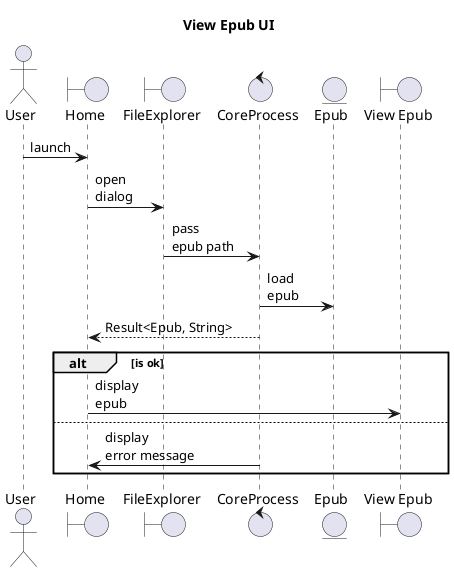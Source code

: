 @startuml
'https://plantuml.com/sequence-diagram

title View Epub UI

actor User
boundary Home
boundary FileExplorer
control CoreProcess
entity Epub
boundary "View Epub"

User -> Home: launch

Home -> FileExplorer: open\ndialog

FileExplorer -> CoreProcess: pass\nepub path

CoreProcess -> Epub: load\nepub

CoreProcess --> Home: Result<Epub, String>

alt is ok
    Home -> "View Epub": display\nepub
else
    CoreProcess -> Home: display\nerror message
end

@enduml